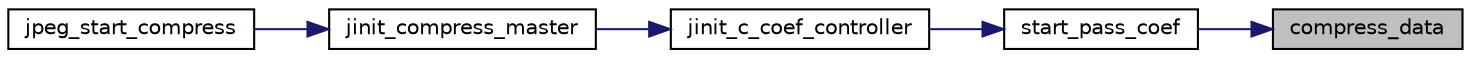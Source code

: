 digraph "compress_data"
{
 // LATEX_PDF_SIZE
  bgcolor="transparent";
  edge [fontname="Helvetica",fontsize="10",labelfontname="Helvetica",labelfontsize="10"];
  node [fontname="Helvetica",fontsize="10",shape=record];
  rankdir="RL";
  Node3 [label="compress_data",height=0.2,width=0.4,color="black", fillcolor="grey75", style="filled", fontcolor="black",tooltip=" "];
  Node3 -> Node4 [dir="back",color="midnightblue",fontsize="10",style="solid"];
  Node4 [label="start_pass_coef",height=0.2,width=0.4,color="black",URL="$jccoefct_8c.html#a20406feb4d5cefd170401ea1987f0e83",tooltip=" "];
  Node4 -> Node5 [dir="back",color="midnightblue",fontsize="10",style="solid"];
  Node5 [label="jinit_c_coef_controller",height=0.2,width=0.4,color="black",URL="$jccoefct_8c.html#a18e5ebb71aaee4d1cc8cbf31b1e4f728",tooltip=" "];
  Node5 -> Node6 [dir="back",color="midnightblue",fontsize="10",style="solid"];
  Node6 [label="jinit_compress_master",height=0.2,width=0.4,color="black",URL="$jcinit_8c.html#a9b434908559c6849283fcac944250b3b",tooltip=" "];
  Node6 -> Node7 [dir="back",color="midnightblue",fontsize="10",style="solid"];
  Node7 [label="jpeg_start_compress",height=0.2,width=0.4,color="black",URL="$jcapistd_8c.html#aacff7627af44bc9457601ba15577162d",tooltip=" "];
}
